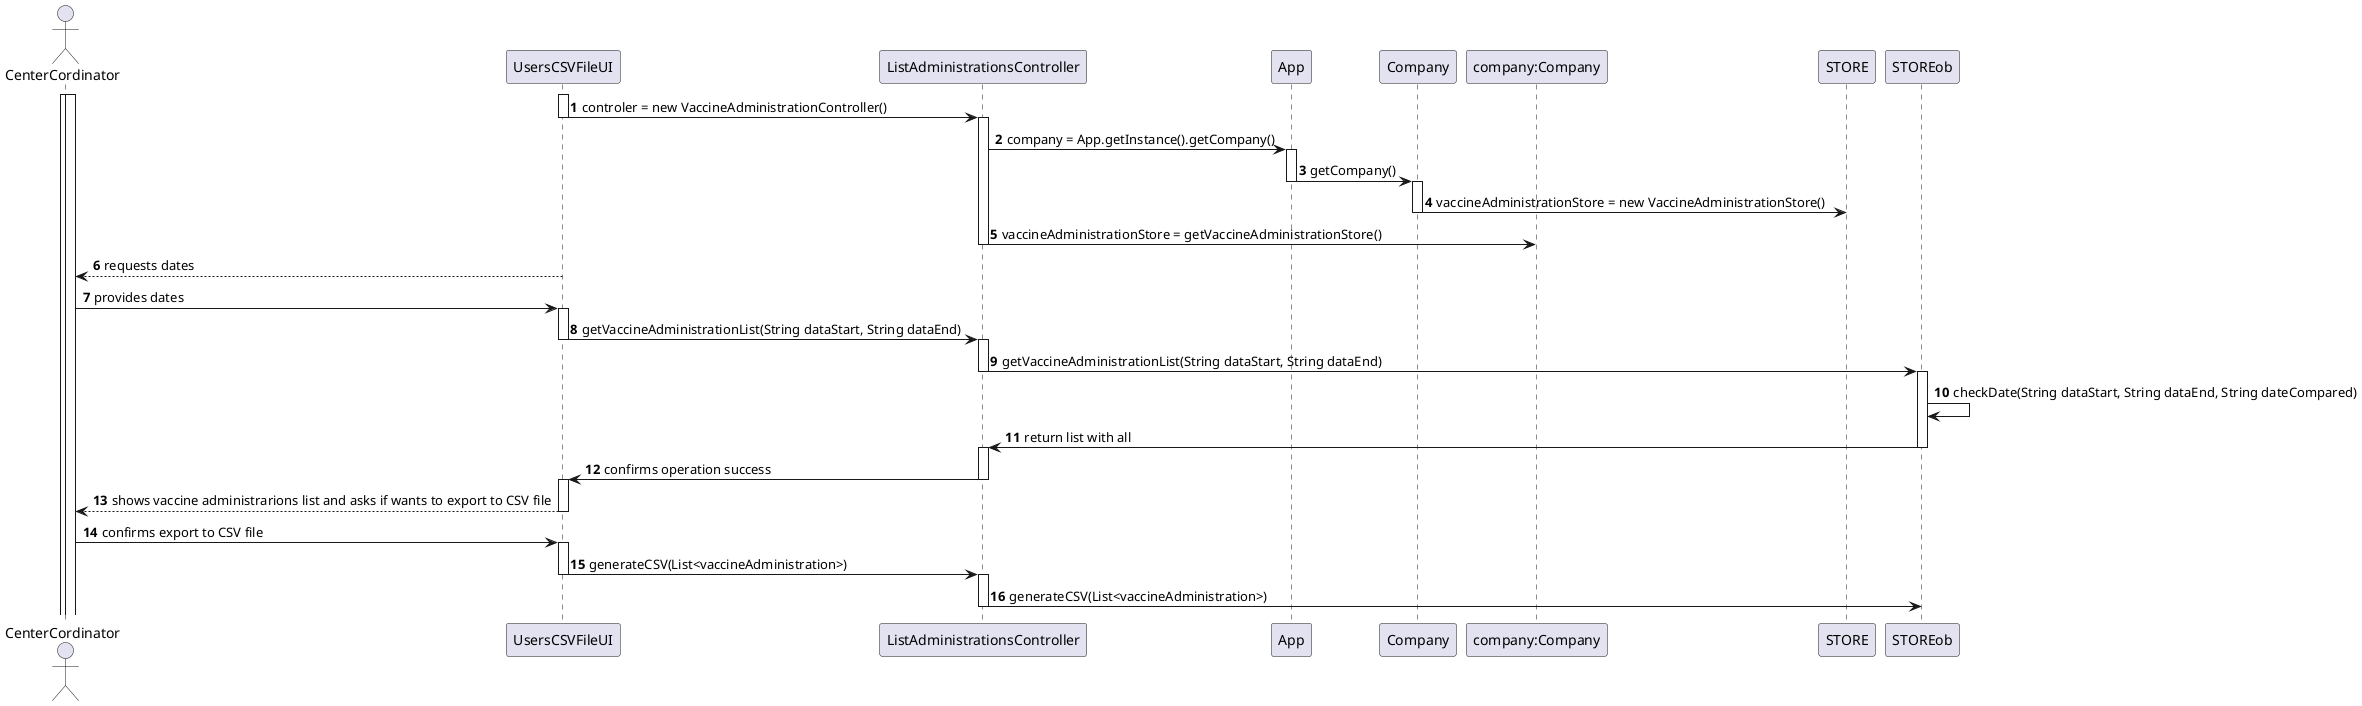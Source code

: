 @startuml
'https://plantuml.com/sequence-diagram

autonumber
actor CenterCordinator as CC
activate CC

participant "UsersCSVFileUI" as UI
participant "ListAdministrationsController" as CONTR
participant "App" as APP
participant "Company" as COMP
participant "company:Company" as COMPob

activate CC
activate UI
UI -> CONTR : controler = new VaccineAdministrationController()
deactivate UI
activate CONTR
CONTR -> APP :  company = App.getInstance().getCompany()
activate APP
APP -> COMP : getCompany()
deactivate APP
activate COMP
COMP -> STORE : vaccineAdministrationStore = new VaccineAdministrationStore()
deactivate COMP
CONTR -> COMPob : vaccineAdministrationStore = getVaccineAdministrationStore()
deactivate CONTR
UI --> CC : requests dates
CC -> UI : provides dates
activate UI
UI -> CONTR : getVaccineAdministrationList(String dataStart, String dataEnd)
deactivate UI
activate CONTR
CONTR -> STOREob : getVaccineAdministrationList(String dataStart, String dataEnd)
deactivate CONTR
activate STOREob
STOREob -> STOREob : checkDate(String dataStart, String dataEnd, String dateCompared)
STOREob -> CONTR : return list with all
deactivate STOREob
activate CONTR
CONTR -> UI : confirms operation success
deactivate CONTR
activate UI
UI --> CC : shows vaccine administrarions list and asks if wants to export to CSV file
deactivate UI
CC -> UI : confirms export to CSV file
activate UI
UI -> CONTR : generateCSV(List<vaccineAdministration>)
deactivate UI
activate CONTR
CONTR -> STOREob : generateCSV(List<vaccineAdministration>)
deactivate CONTR
@enduml